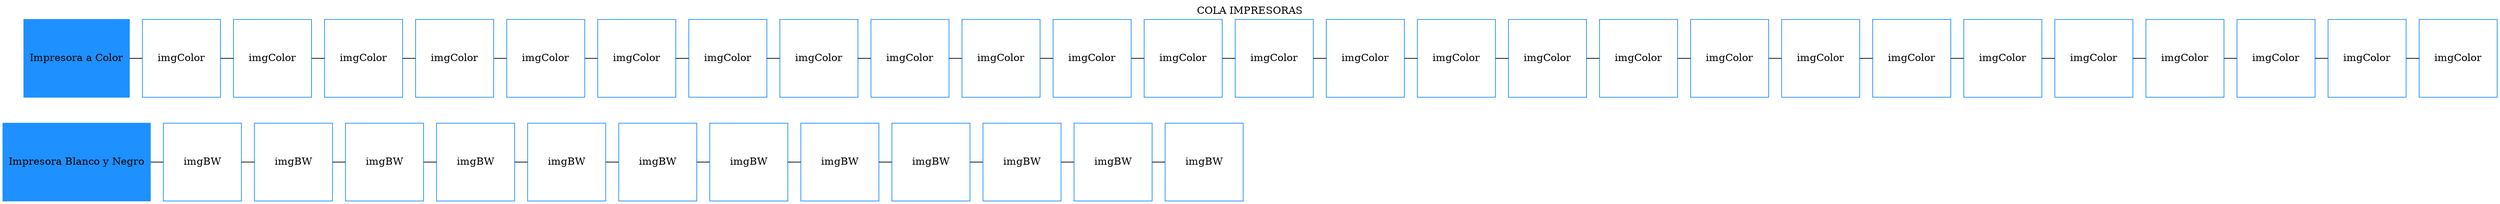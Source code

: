 digraph G{
label="COLA IMPRESORAS";
labelloc = "t"
node [shape=box,color=dodgerblue1];
impresora2018699554[label="Impresora a Color", width=1.5,height=1.5,style=filled];
imagen1128032093[label="imgColor", width=1.5,height=1.5];
imagen1066516207[label="imgColor", width=1.5,height=1.5];
imagen443308702[label="imgColor", width=1.5,height=1.5];
imagen935044096[label="imgColor", width=1.5,height=1.5];
imagen396180261[label="imgColor", width=1.5,height=1.5];
imagen625576447[label="imgColor", width=1.5,height=1.5];
imagen1560911714[label="imgColor", width=1.5,height=1.5];
imagen939047783[label="imgColor", width=1.5,height=1.5];
imagen1237514926[label="imgColor", width=1.5,height=1.5];
imagen548246552[label="imgColor", width=1.5,height=1.5];
imagen835648992[label="imgColor", width=1.5,height=1.5];
imagen1134517053[label="imgColor", width=1.5,height=1.5];
imagen492228202[label="imgColor", width=1.5,height=1.5];
imagen1368884364[label="imgColor", width=1.5,height=1.5];
imagen401625763[label="imgColor", width=1.5,height=1.5];
imagen772777427[label="imgColor", width=1.5,height=1.5];
imagen83954662[label="imgColor", width=1.5,height=1.5];
imagen1751075886[label="imgColor", width=1.5,height=1.5];
imagen2108649164[label="imgColor", width=1.5,height=1.5];
imagen777874839[label="imgColor", width=1.5,height=1.5];
imagen596512129[label="imgColor", width=1.5,height=1.5];
imagen824318946[label="imgColor", width=1.5,height=1.5];
imagen930990596[label="imgColor", width=1.5,height=1.5];
imagen1921595561[label="imgColor", width=1.5,height=1.5];
imagen565760380[label="imgColor", width=1.5,height=1.5];
imagen6566818[label="imgColor", width=1.5,height=1.5];
impresora1311053135[label="Impresora Blanco y Negro", width=1.5,height=1.5,style=filled];
imagen1494279232[label="imgBW", width=1.5,height=1.5];
imagen1650967483[label="imgBW", width=1.5,height=1.5];
imagen87285178[label="imgBW", width=1.5,height=1.5];
imagen610998173[label="imgBW", width=1.5,height=1.5];
imagen2047329716[label="imgBW", width=1.5,height=1.5];
imagen648129364[label="imgBW", width=1.5,height=1.5];
imagen1029991479[label="imgBW", width=1.5,height=1.5];
imagen1104106489[label="imgBW", width=1.5,height=1.5];
imagen94438417[label="imgBW", width=1.5,height=1.5];
imagen787604730[label="imgBW", width=1.5,height=1.5];
imagen812265671[label="imgBW", width=1.5,height=1.5];
imagen193064360[label="imgBW", width=1.5,height=1.5];
{rank=same
impresora2018699554->imagen1128032093[dir="none"];
}
{rank=same
imagen1128032093->imagen1066516207[dir="none"];
}
{rank=same
imagen1066516207->imagen443308702[dir="none"];
}
{rank=same
imagen443308702->imagen935044096[dir="none"];
}
{rank=same
imagen935044096->imagen396180261[dir="none"];
}
{rank=same
imagen396180261->imagen625576447[dir="none"];
}
{rank=same
imagen625576447->imagen1560911714[dir="none"];
}
{rank=same
imagen1560911714->imagen939047783[dir="none"];
}
{rank=same
imagen939047783->imagen1237514926[dir="none"];
}
{rank=same
imagen1237514926->imagen548246552[dir="none"];
}
{rank=same
imagen548246552->imagen835648992[dir="none"];
}
{rank=same
imagen835648992->imagen1134517053[dir="none"];
}
{rank=same
imagen1134517053->imagen492228202[dir="none"];
}
{rank=same
imagen492228202->imagen1368884364[dir="none"];
}
{rank=same
imagen1368884364->imagen401625763[dir="none"];
}
{rank=same
imagen401625763->imagen772777427[dir="none"];
}
{rank=same
imagen772777427->imagen83954662[dir="none"];
}
{rank=same
imagen83954662->imagen1751075886[dir="none"];
}
{rank=same
imagen1751075886->imagen2108649164[dir="none"];
}
{rank=same
imagen2108649164->imagen777874839[dir="none"];
}
{rank=same
imagen777874839->imagen596512129[dir="none"];
}
{rank=same
imagen596512129->imagen824318946[dir="none"];
}
{rank=same
imagen824318946->imagen930990596[dir="none"];
}
{rank=same
imagen930990596->imagen1921595561[dir="none"];
}
{rank=same
imagen1921595561->imagen565760380[dir="none"];
}
{rank=same
imagen565760380->imagen6566818[dir="none"];
}
{rank=same
impresora1311053135->imagen1494279232[dir="none"];
}
{rank=same
imagen1494279232->imagen1650967483[dir="none"];
}
{rank=same
imagen1650967483->imagen87285178[dir="none"];
}
{rank=same
imagen87285178->imagen610998173[dir="none"];
}
{rank=same
imagen610998173->imagen2047329716[dir="none"];
}
{rank=same
imagen2047329716->imagen648129364[dir="none"];
}
{rank=same
imagen648129364->imagen1029991479[dir="none"];
}
{rank=same
imagen1029991479->imagen1104106489[dir="none"];
}
{rank=same
imagen1104106489->imagen94438417[dir="none"];
}
{rank=same
imagen94438417->imagen787604730[dir="none"];
}
{rank=same
imagen787604730->imagen812265671[dir="none"];
}
{rank=same
imagen812265671->imagen193064360[dir="none"];
}
impresora2018699554->impresora1311053135[style=invis];
}
